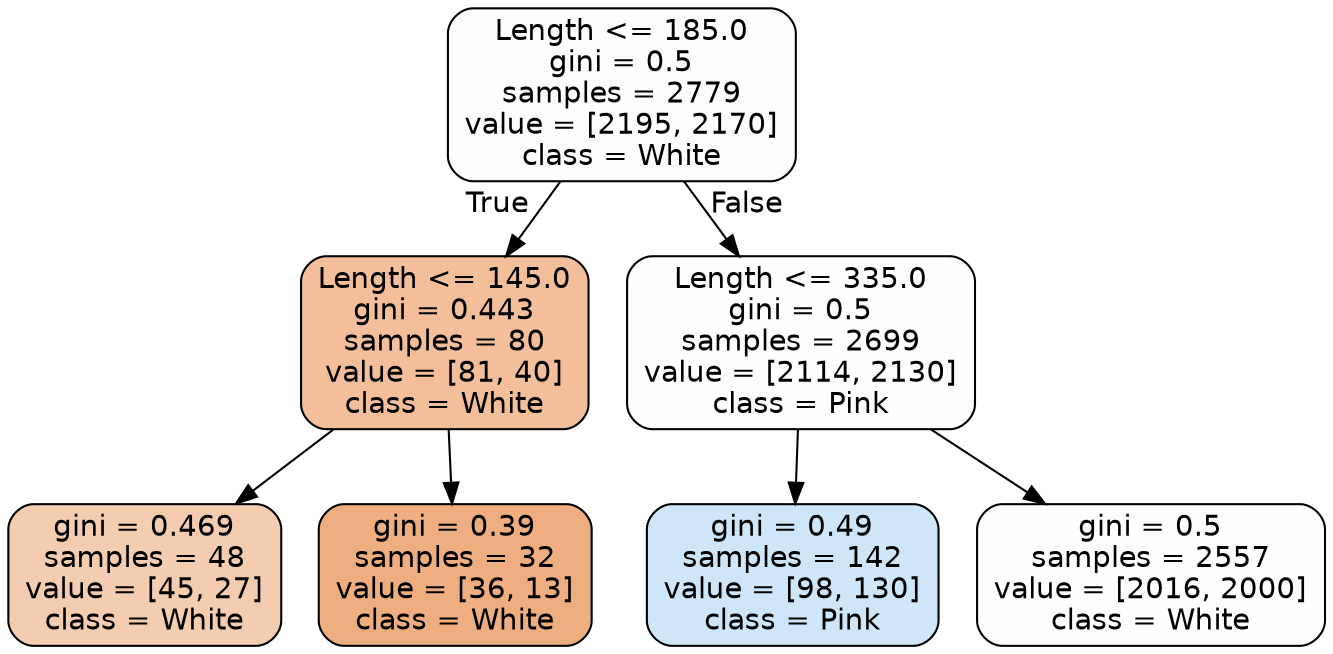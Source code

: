 digraph Tree {
node [shape=box, style="filled, rounded", color="black", fontname=helvetica] ;
edge [fontname=helvetica] ;
0 [label="Length <= 185.0\ngini = 0.5\nsamples = 2779\nvalue = [2195, 2170]\nclass = White", fillcolor="#e5813903"] ;
1 [label="Length <= 145.0\ngini = 0.443\nsamples = 80\nvalue = [81, 40]\nclass = White", fillcolor="#e5813981"] ;
0 -> 1 [labeldistance=2.5, labelangle=45, headlabel="True"] ;
2 [label="gini = 0.469\nsamples = 48\nvalue = [45, 27]\nclass = White", fillcolor="#e5813966"] ;
1 -> 2 ;
3 [label="gini = 0.39\nsamples = 32\nvalue = [36, 13]\nclass = White", fillcolor="#e58139a3"] ;
1 -> 3 ;
4 [label="Length <= 335.0\ngini = 0.5\nsamples = 2699\nvalue = [2114, 2130]\nclass = Pink", fillcolor="#399de502"] ;
0 -> 4 [labeldistance=2.5, labelangle=-45, headlabel="False"] ;
5 [label="gini = 0.49\nsamples = 142\nvalue = [98, 130]\nclass = Pink", fillcolor="#399de53f"] ;
4 -> 5 ;
6 [label="gini = 0.5\nsamples = 2557\nvalue = [2016, 2000]\nclass = White", fillcolor="#e5813902"] ;
4 -> 6 ;
}